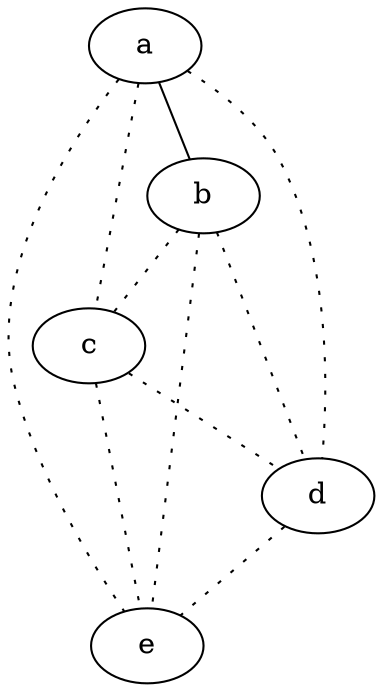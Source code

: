 graph {
a -- b;
a -- c [style=dotted];
a -- d [style=dotted];
a -- e [style=dotted];
b -- c [style=dotted];
b -- d [style=dotted];
b -- e [style=dotted];
c -- d [style=dotted];
c -- e [style=dotted];
d -- e [style=dotted];
}
